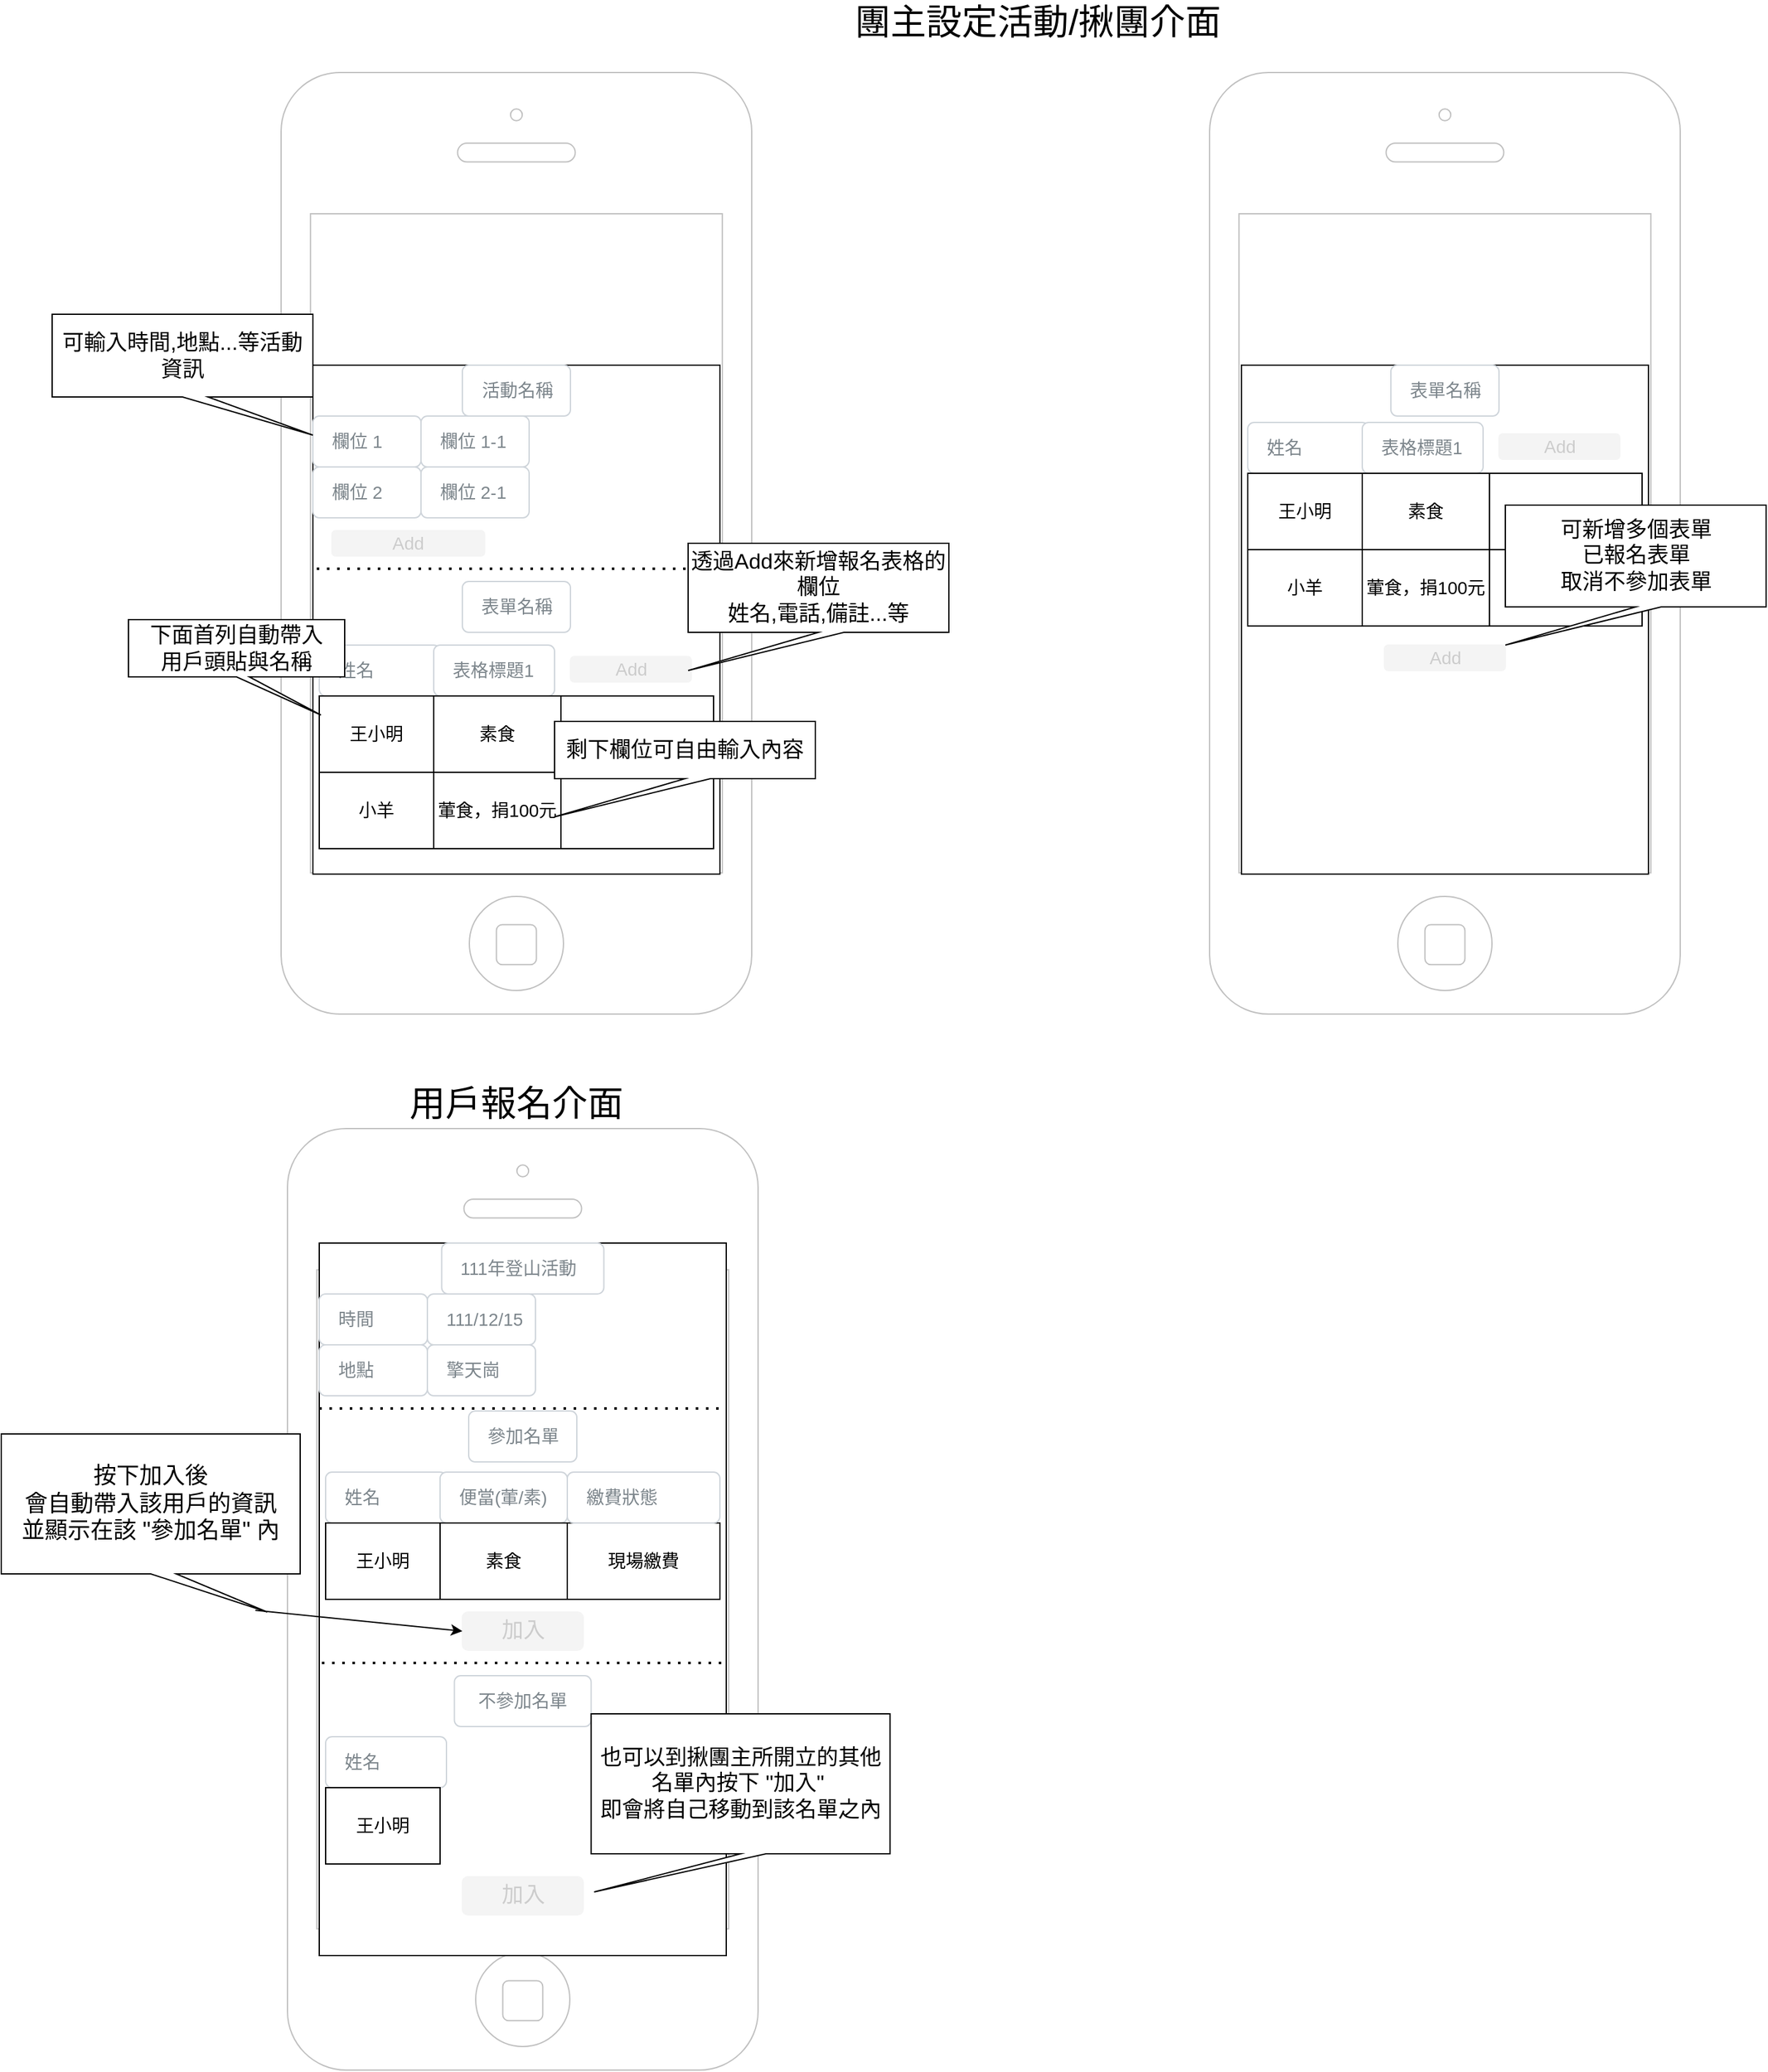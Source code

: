 <mxfile version="20.4.0" type="device"><diagram id="giYaGaW8oKe5VttbRhEK" name="第 1 页"><mxGraphModel dx="2842" dy="2111" grid="1" gridSize="10" guides="1" tooltips="1" connect="1" arrows="1" fold="1" page="1" pageScale="1" pageWidth="827" pageHeight="1169" math="0" shadow="0"><root><mxCell id="0"/><mxCell id="1" parent="0"/><mxCell id="SN0rYoT0avZYGw4YoGIq-5" value="" style="html=1;verticalLabelPosition=bottom;labelBackgroundColor=#ffffff;verticalAlign=top;shadow=0;dashed=0;strokeWidth=1;shape=mxgraph.ios7.misc.iphone;strokeColor=#c0c0c0;fontSize=17;" vertex="1" parent="1"><mxGeometry x="-170" y="30" width="370" height="740" as="geometry"/></mxCell><mxCell id="SN0rYoT0avZYGw4YoGIq-1" value="" style="rounded=0;whiteSpace=wrap;html=1;" vertex="1" parent="1"><mxGeometry x="-145" y="260" width="320" height="400" as="geometry"/></mxCell><mxCell id="SN0rYoT0avZYGw4YoGIq-20" value="活動名稱" style="html=1;shadow=0;dashed=0;shape=mxgraph.bootstrap.rrect;rSize=5;strokeColor=#CED4DA;html=1;whiteSpace=wrap;fillColor=#FFFFFF;fontColor=#7D868C;align=left;spacing=15;fontSize=14;" vertex="1" parent="1"><mxGeometry x="-27.5" y="260" width="85" height="40" as="geometry"/></mxCell><mxCell id="SN0rYoT0avZYGw4YoGIq-23" value="欄位 1" style="html=1;shadow=0;dashed=0;shape=mxgraph.bootstrap.rrect;rSize=5;strokeColor=#CED4DA;html=1;whiteSpace=wrap;fillColor=#FFFFFF;fontColor=#7D868C;align=left;spacing=15;fontSize=14;" vertex="1" parent="1"><mxGeometry x="-145" y="300" width="85" height="40" as="geometry"/></mxCell><mxCell id="SN0rYoT0avZYGw4YoGIq-24" value="欄位 1-1" style="html=1;shadow=0;dashed=0;shape=mxgraph.bootstrap.rrect;rSize=5;strokeColor=#CED4DA;html=1;whiteSpace=wrap;fillColor=#FFFFFF;fontColor=#7D868C;align=left;spacing=15;fontSize=14;" vertex="1" parent="1"><mxGeometry x="-60" y="300" width="85" height="40" as="geometry"/></mxCell><mxCell id="SN0rYoT0avZYGw4YoGIq-25" value="欄位 2" style="html=1;shadow=0;dashed=0;shape=mxgraph.bootstrap.rrect;rSize=5;strokeColor=#CED4DA;html=1;whiteSpace=wrap;fillColor=#FFFFFF;fontColor=#7D868C;align=left;spacing=15;fontSize=14;" vertex="1" parent="1"><mxGeometry x="-145" y="340" width="85" height="40" as="geometry"/></mxCell><mxCell id="SN0rYoT0avZYGw4YoGIq-26" value="欄位 2-1" style="html=1;shadow=0;dashed=0;shape=mxgraph.bootstrap.rrect;rSize=5;strokeColor=#CED4DA;html=1;whiteSpace=wrap;fillColor=#FFFFFF;fontColor=#7D868C;align=left;spacing=15;fontSize=14;" vertex="1" parent="1"><mxGeometry x="-60" y="340" width="85" height="40" as="geometry"/></mxCell><mxCell id="SN0rYoT0avZYGw4YoGIq-27" value="&lt;font style=&quot;font-size: 14px;&quot;&gt;Add&lt;/font&gt;" style="rounded=1;html=1;shadow=0;dashed=0;whiteSpace=wrap;fontSize=10;fillColor=#F4F4F4;align=center;strokeColor=#F4F4F4;fontColor=#CCCCCC;" vertex="1" parent="1"><mxGeometry x="-130" y="390" width="120" height="20" as="geometry"/></mxCell><mxCell id="SN0rYoT0avZYGw4YoGIq-28" value="&lt;font style=&quot;font-size: 17px;&quot;&gt;可輸入時間,地點...等活動資訊&lt;/font&gt;" style="shape=callout;whiteSpace=wrap;html=1;perimeter=calloutPerimeter;strokeColor=default;fontSize=14;position2=1;" vertex="1" parent="1"><mxGeometry x="-350" y="220" width="205" height="95" as="geometry"/></mxCell><mxCell id="SN0rYoT0avZYGw4YoGIq-31" value="" style="endArrow=none;dashed=1;html=1;dashPattern=1 3;strokeWidth=2;rounded=0;fontSize=14;exitX=-0.003;exitY=0.4;exitDx=0;exitDy=0;exitPerimeter=0;entryX=0.984;entryY=0.4;entryDx=0;entryDy=0;entryPerimeter=0;" edge="1" parent="1"><mxGeometry width="50" height="50" relative="1" as="geometry"><mxPoint x="-141.96" y="420" as="sourcePoint"/><mxPoint x="173.88" y="420" as="targetPoint"/></mxGeometry></mxCell><mxCell id="SN0rYoT0avZYGw4YoGIq-33" value="姓名" style="html=1;shadow=0;dashed=0;shape=mxgraph.bootstrap.rrect;rSize=5;strokeColor=#CED4DA;html=1;whiteSpace=wrap;fillColor=#FFFFFF;fontColor=#7D868C;align=left;spacing=15;fontSize=14;" vertex="1" parent="1"><mxGeometry x="-140" y="480" width="95" height="40" as="geometry"/></mxCell><mxCell id="SN0rYoT0avZYGw4YoGIq-36" value="表格標題1" style="html=1;shadow=0;dashed=0;shape=mxgraph.bootstrap.rrect;rSize=5;strokeColor=#CED4DA;html=1;whiteSpace=wrap;fillColor=#FFFFFF;fontColor=#7D868C;align=left;spacing=15;fontSize=14;" vertex="1" parent="1"><mxGeometry x="-50" y="480" width="95" height="40" as="geometry"/></mxCell><mxCell id="SN0rYoT0avZYGw4YoGIq-37" value="&lt;font style=&quot;font-size: 14px;&quot;&gt;Add&lt;/font&gt;" style="rounded=1;html=1;shadow=0;dashed=0;whiteSpace=wrap;fontSize=10;fillColor=#F4F4F4;align=center;strokeColor=#F4F4F4;fontColor=#CCCCCC;" vertex="1" parent="1"><mxGeometry x="57.5" y="489" width="95" height="20" as="geometry"/></mxCell><mxCell id="SN0rYoT0avZYGw4YoGIq-38" value="&lt;font style=&quot;font-size: 17px;&quot;&gt;透過Add來新增報名表格的欄位&lt;br&gt;姓名,電話,備註...等&lt;/font&gt;" style="shape=callout;whiteSpace=wrap;html=1;perimeter=calloutPerimeter;strokeColor=default;fontSize=14;position2=0;" vertex="1" parent="1"><mxGeometry x="150" y="400" width="205" height="100" as="geometry"/></mxCell><mxCell id="SN0rYoT0avZYGw4YoGIq-39" value="" style="shape=table;html=1;whiteSpace=wrap;startSize=0;container=1;collapsible=0;childLayout=tableLayout;strokeColor=default;fontSize=14;" vertex="1" parent="1"><mxGeometry x="-140" y="520" width="310" height="120" as="geometry"/></mxCell><mxCell id="SN0rYoT0avZYGw4YoGIq-40" value="" style="shape=tableRow;horizontal=0;startSize=0;swimlaneHead=0;swimlaneBody=0;top=0;left=0;bottom=0;right=0;collapsible=0;dropTarget=0;fillColor=none;points=[[0,0.5],[1,0.5]];portConstraint=eastwest;strokeColor=default;fontSize=14;" vertex="1" parent="SN0rYoT0avZYGw4YoGIq-39"><mxGeometry width="310" height="60" as="geometry"/></mxCell><mxCell id="SN0rYoT0avZYGw4YoGIq-41" value="&lt;div style=&quot;text-align: left;&quot;&gt;&lt;span style=&quot;background-color: initial;&quot;&gt;王小明&lt;/span&gt;&lt;/div&gt;" style="shape=partialRectangle;html=1;whiteSpace=wrap;connectable=0;fillColor=none;top=0;left=0;bottom=0;right=0;overflow=hidden;strokeColor=default;fontSize=14;" vertex="1" parent="SN0rYoT0avZYGw4YoGIq-40"><mxGeometry width="90" height="60" as="geometry"><mxRectangle width="90" height="60" as="alternateBounds"/></mxGeometry></mxCell><mxCell id="SN0rYoT0avZYGw4YoGIq-42" value="素食" style="shape=partialRectangle;html=1;whiteSpace=wrap;connectable=0;fillColor=none;top=0;left=0;bottom=0;right=0;overflow=hidden;strokeColor=default;fontSize=14;" vertex="1" parent="SN0rYoT0avZYGw4YoGIq-40"><mxGeometry x="90" width="100" height="60" as="geometry"><mxRectangle width="100" height="60" as="alternateBounds"/></mxGeometry></mxCell><mxCell id="SN0rYoT0avZYGw4YoGIq-43" value="" style="shape=partialRectangle;html=1;whiteSpace=wrap;connectable=0;fillColor=none;top=0;left=0;bottom=0;right=0;overflow=hidden;strokeColor=default;fontSize=14;" vertex="1" parent="SN0rYoT0avZYGw4YoGIq-40"><mxGeometry x="190" width="120" height="60" as="geometry"><mxRectangle width="120" height="60" as="alternateBounds"/></mxGeometry></mxCell><mxCell id="SN0rYoT0avZYGw4YoGIq-44" value="" style="shape=tableRow;horizontal=0;startSize=0;swimlaneHead=0;swimlaneBody=0;top=0;left=0;bottom=0;right=0;collapsible=0;dropTarget=0;fillColor=none;points=[[0,0.5],[1,0.5]];portConstraint=eastwest;strokeColor=default;fontSize=14;" vertex="1" parent="SN0rYoT0avZYGw4YoGIq-39"><mxGeometry y="60" width="310" height="60" as="geometry"/></mxCell><mxCell id="SN0rYoT0avZYGw4YoGIq-45" value="小羊" style="shape=partialRectangle;html=1;whiteSpace=wrap;connectable=0;fillColor=none;top=0;left=0;bottom=0;right=0;overflow=hidden;strokeColor=default;fontSize=14;" vertex="1" parent="SN0rYoT0avZYGw4YoGIq-44"><mxGeometry width="90" height="60" as="geometry"><mxRectangle width="90" height="60" as="alternateBounds"/></mxGeometry></mxCell><mxCell id="SN0rYoT0avZYGw4YoGIq-46" value="葷食，捐100元" style="shape=partialRectangle;html=1;whiteSpace=wrap;connectable=0;fillColor=none;top=0;left=0;bottom=0;right=0;overflow=hidden;strokeColor=default;fontSize=14;" vertex="1" parent="SN0rYoT0avZYGw4YoGIq-44"><mxGeometry x="90" width="100" height="60" as="geometry"><mxRectangle width="100" height="60" as="alternateBounds"/></mxGeometry></mxCell><mxCell id="SN0rYoT0avZYGw4YoGIq-47" value="" style="shape=partialRectangle;html=1;whiteSpace=wrap;connectable=0;fillColor=none;top=0;left=0;bottom=0;right=0;overflow=hidden;strokeColor=default;fontSize=14;" vertex="1" parent="SN0rYoT0avZYGw4YoGIq-44"><mxGeometry x="190" width="120" height="60" as="geometry"><mxRectangle width="120" height="60" as="alternateBounds"/></mxGeometry></mxCell><mxCell id="SN0rYoT0avZYGw4YoGIq-52" value="&lt;font style=&quot;font-size: 17px;&quot;&gt;下面首列自動帶入&lt;br&gt;用戶頭貼與名稱&lt;/font&gt;" style="shape=callout;whiteSpace=wrap;html=1;perimeter=calloutPerimeter;strokeColor=default;fontSize=14;position2=0.89;base=10;" vertex="1" parent="1"><mxGeometry x="-290" y="460" width="170" height="75" as="geometry"/></mxCell><mxCell id="SN0rYoT0avZYGw4YoGIq-54" value="&lt;font style=&quot;font-size: 17px;&quot;&gt;剩下欄位可自由輸入內容&lt;/font&gt;" style="shape=callout;whiteSpace=wrap;html=1;perimeter=calloutPerimeter;strokeColor=default;fontSize=14;position2=0;" vertex="1" parent="1"><mxGeometry x="45" y="540" width="205" height="75" as="geometry"/></mxCell><mxCell id="SN0rYoT0avZYGw4YoGIq-86" value="表單名稱" style="html=1;shadow=0;dashed=0;shape=mxgraph.bootstrap.rrect;rSize=5;strokeColor=#CED4DA;html=1;whiteSpace=wrap;fillColor=#FFFFFF;fontColor=#7D868C;align=center;spacing=15;fontSize=14;" vertex="1" parent="1"><mxGeometry x="-27.5" y="430" width="85" height="40" as="geometry"/></mxCell><mxCell id="SN0rYoT0avZYGw4YoGIq-114" value="" style="html=1;verticalLabelPosition=bottom;labelBackgroundColor=#ffffff;verticalAlign=top;shadow=0;dashed=0;strokeWidth=1;shape=mxgraph.ios7.misc.iphone;strokeColor=#c0c0c0;fontSize=17;" vertex="1" parent="1"><mxGeometry x="560" y="30" width="370" height="740" as="geometry"/></mxCell><mxCell id="SN0rYoT0avZYGw4YoGIq-115" value="" style="rounded=0;whiteSpace=wrap;html=1;" vertex="1" parent="1"><mxGeometry x="585" y="260" width="320" height="400" as="geometry"/></mxCell><mxCell id="SN0rYoT0avZYGw4YoGIq-124" value="姓名" style="html=1;shadow=0;dashed=0;shape=mxgraph.bootstrap.rrect;rSize=5;strokeColor=#CED4DA;html=1;whiteSpace=wrap;fillColor=#FFFFFF;fontColor=#7D868C;align=left;spacing=15;fontSize=14;" vertex="1" parent="1"><mxGeometry x="590" y="305" width="95" height="40" as="geometry"/></mxCell><mxCell id="SN0rYoT0avZYGw4YoGIq-125" value="表格標題1" style="html=1;shadow=0;dashed=0;shape=mxgraph.bootstrap.rrect;rSize=5;strokeColor=#CED4DA;html=1;whiteSpace=wrap;fillColor=#FFFFFF;fontColor=#7D868C;align=left;spacing=15;fontSize=14;" vertex="1" parent="1"><mxGeometry x="680" y="305" width="95" height="40" as="geometry"/></mxCell><mxCell id="SN0rYoT0avZYGw4YoGIq-126" value="&lt;font style=&quot;font-size: 14px;&quot;&gt;Add&lt;/font&gt;" style="rounded=1;html=1;shadow=0;dashed=0;whiteSpace=wrap;fontSize=10;fillColor=#F4F4F4;align=center;strokeColor=#F4F4F4;fontColor=#CCCCCC;" vertex="1" parent="1"><mxGeometry x="787.5" y="314" width="95" height="20" as="geometry"/></mxCell><mxCell id="SN0rYoT0avZYGw4YoGIq-128" value="" style="shape=table;html=1;whiteSpace=wrap;startSize=0;container=1;collapsible=0;childLayout=tableLayout;strokeColor=default;fontSize=14;" vertex="1" parent="1"><mxGeometry x="590" y="345" width="310" height="120" as="geometry"/></mxCell><mxCell id="SN0rYoT0avZYGw4YoGIq-129" value="" style="shape=tableRow;horizontal=0;startSize=0;swimlaneHead=0;swimlaneBody=0;top=0;left=0;bottom=0;right=0;collapsible=0;dropTarget=0;fillColor=none;points=[[0,0.5],[1,0.5]];portConstraint=eastwest;strokeColor=default;fontSize=14;" vertex="1" parent="SN0rYoT0avZYGw4YoGIq-128"><mxGeometry width="310" height="60" as="geometry"/></mxCell><mxCell id="SN0rYoT0avZYGw4YoGIq-130" value="&lt;div style=&quot;text-align: left;&quot;&gt;&lt;span style=&quot;background-color: initial;&quot;&gt;王小明&lt;/span&gt;&lt;/div&gt;" style="shape=partialRectangle;html=1;whiteSpace=wrap;connectable=0;fillColor=none;top=0;left=0;bottom=0;right=0;overflow=hidden;strokeColor=default;fontSize=14;" vertex="1" parent="SN0rYoT0avZYGw4YoGIq-129"><mxGeometry width="90" height="60" as="geometry"><mxRectangle width="90" height="60" as="alternateBounds"/></mxGeometry></mxCell><mxCell id="SN0rYoT0avZYGw4YoGIq-131" value="素食" style="shape=partialRectangle;html=1;whiteSpace=wrap;connectable=0;fillColor=none;top=0;left=0;bottom=0;right=0;overflow=hidden;strokeColor=default;fontSize=14;" vertex="1" parent="SN0rYoT0avZYGw4YoGIq-129"><mxGeometry x="90" width="100" height="60" as="geometry"><mxRectangle width="100" height="60" as="alternateBounds"/></mxGeometry></mxCell><mxCell id="SN0rYoT0avZYGw4YoGIq-132" value="" style="shape=partialRectangle;html=1;whiteSpace=wrap;connectable=0;fillColor=none;top=0;left=0;bottom=0;right=0;overflow=hidden;strokeColor=default;fontSize=14;" vertex="1" parent="SN0rYoT0avZYGw4YoGIq-129"><mxGeometry x="190" width="120" height="60" as="geometry"><mxRectangle width="120" height="60" as="alternateBounds"/></mxGeometry></mxCell><mxCell id="SN0rYoT0avZYGw4YoGIq-133" value="" style="shape=tableRow;horizontal=0;startSize=0;swimlaneHead=0;swimlaneBody=0;top=0;left=0;bottom=0;right=0;collapsible=0;dropTarget=0;fillColor=none;points=[[0,0.5],[1,0.5]];portConstraint=eastwest;strokeColor=default;fontSize=14;" vertex="1" parent="SN0rYoT0avZYGw4YoGIq-128"><mxGeometry y="60" width="310" height="60" as="geometry"/></mxCell><mxCell id="SN0rYoT0avZYGw4YoGIq-134" value="小羊" style="shape=partialRectangle;html=1;whiteSpace=wrap;connectable=0;fillColor=none;top=0;left=0;bottom=0;right=0;overflow=hidden;strokeColor=default;fontSize=14;" vertex="1" parent="SN0rYoT0avZYGw4YoGIq-133"><mxGeometry width="90" height="60" as="geometry"><mxRectangle width="90" height="60" as="alternateBounds"/></mxGeometry></mxCell><mxCell id="SN0rYoT0avZYGw4YoGIq-135" value="葷食，捐100元" style="shape=partialRectangle;html=1;whiteSpace=wrap;connectable=0;fillColor=none;top=0;left=0;bottom=0;right=0;overflow=hidden;strokeColor=default;fontSize=14;" vertex="1" parent="SN0rYoT0avZYGw4YoGIq-133"><mxGeometry x="90" width="100" height="60" as="geometry"><mxRectangle width="100" height="60" as="alternateBounds"/></mxGeometry></mxCell><mxCell id="SN0rYoT0avZYGw4YoGIq-136" value="" style="shape=partialRectangle;html=1;whiteSpace=wrap;connectable=0;fillColor=none;top=0;left=0;bottom=0;right=0;overflow=hidden;strokeColor=default;fontSize=14;" vertex="1" parent="SN0rYoT0avZYGw4YoGIq-133"><mxGeometry x="190" width="120" height="60" as="geometry"><mxRectangle width="120" height="60" as="alternateBounds"/></mxGeometry></mxCell><mxCell id="SN0rYoT0avZYGw4YoGIq-139" value="表單名稱" style="html=1;shadow=0;dashed=0;shape=mxgraph.bootstrap.rrect;rSize=5;strokeColor=#CED4DA;html=1;whiteSpace=wrap;fillColor=#FFFFFF;fontColor=#7D868C;align=center;spacing=15;fontSize=14;" vertex="1" parent="1"><mxGeometry x="702.5" y="260" width="85" height="40" as="geometry"/></mxCell><mxCell id="SN0rYoT0avZYGw4YoGIq-140" value="&lt;font style=&quot;font-size: 14px;&quot;&gt;Add&lt;/font&gt;" style="rounded=1;html=1;shadow=0;dashed=0;whiteSpace=wrap;fontSize=10;fillColor=#F4F4F4;align=center;strokeColor=#F4F4F4;fontColor=#CCCCCC;" vertex="1" parent="1"><mxGeometry x="697.5" y="480" width="95" height="20" as="geometry"/></mxCell><mxCell id="SN0rYoT0avZYGw4YoGIq-141" value="&lt;font style=&quot;font-size: 17px;&quot;&gt;可新增多個表單&lt;br&gt;已報名表單&lt;br&gt;取消不參加表單&lt;/font&gt;" style="shape=callout;whiteSpace=wrap;html=1;perimeter=calloutPerimeter;strokeColor=default;fontSize=14;position2=0;" vertex="1" parent="1"><mxGeometry x="792.5" y="370" width="205" height="110" as="geometry"/></mxCell><mxCell id="SN0rYoT0avZYGw4YoGIq-142" value="" style="html=1;verticalLabelPosition=bottom;labelBackgroundColor=#ffffff;verticalAlign=top;shadow=0;dashed=0;strokeWidth=1;shape=mxgraph.ios7.misc.iphone;strokeColor=#c0c0c0;fontSize=17;" vertex="1" parent="1"><mxGeometry x="-165" y="860" width="370" height="740" as="geometry"/></mxCell><mxCell id="SN0rYoT0avZYGw4YoGIq-143" value="" style="rounded=0;whiteSpace=wrap;html=1;" vertex="1" parent="1"><mxGeometry x="-140" y="950" width="320" height="560" as="geometry"/></mxCell><mxCell id="SN0rYoT0avZYGw4YoGIq-144" value="111年登山活動" style="html=1;shadow=0;dashed=0;shape=mxgraph.bootstrap.rrect;rSize=5;strokeColor=#CED4DA;html=1;whiteSpace=wrap;fillColor=#FFFFFF;fontColor=#7D868C;align=left;spacing=15;fontSize=14;" vertex="1" parent="1"><mxGeometry x="-43.75" y="950" width="127.5" height="40" as="geometry"/></mxCell><mxCell id="SN0rYoT0avZYGw4YoGIq-145" value="時間&lt;span style=&quot;white-space: pre;&quot;&gt;&#9;&lt;/span&gt;&lt;br&gt;" style="html=1;shadow=0;dashed=0;shape=mxgraph.bootstrap.rrect;rSize=5;strokeColor=#CED4DA;html=1;whiteSpace=wrap;fillColor=#FFFFFF;fontColor=#7D868C;align=left;spacing=15;fontSize=14;" vertex="1" parent="1"><mxGeometry x="-140" y="990" width="85" height="40" as="geometry"/></mxCell><mxCell id="SN0rYoT0avZYGw4YoGIq-146" value="111/12/15" style="html=1;shadow=0;dashed=0;shape=mxgraph.bootstrap.rrect;rSize=5;strokeColor=#CED4DA;html=1;whiteSpace=wrap;fillColor=#FFFFFF;fontColor=#7D868C;align=left;spacing=15;fontSize=14;" vertex="1" parent="1"><mxGeometry x="-55" y="990" width="85" height="40" as="geometry"/></mxCell><mxCell id="SN0rYoT0avZYGw4YoGIq-147" value="地點&lt;span style=&quot;white-space: pre;&quot;&gt;&#9;&lt;/span&gt;" style="html=1;shadow=0;dashed=0;shape=mxgraph.bootstrap.rrect;rSize=5;strokeColor=#CED4DA;html=1;whiteSpace=wrap;fillColor=#FFFFFF;fontColor=#7D868C;align=left;spacing=15;fontSize=14;" vertex="1" parent="1"><mxGeometry x="-140" y="1030" width="85" height="40" as="geometry"/></mxCell><mxCell id="SN0rYoT0avZYGw4YoGIq-148" value="擎天崗" style="html=1;shadow=0;dashed=0;shape=mxgraph.bootstrap.rrect;rSize=5;strokeColor=#CED4DA;html=1;whiteSpace=wrap;fillColor=#FFFFFF;fontColor=#7D868C;align=left;spacing=15;fontSize=14;" vertex="1" parent="1"><mxGeometry x="-55" y="1030" width="85" height="40" as="geometry"/></mxCell><mxCell id="SN0rYoT0avZYGw4YoGIq-151" value="" style="endArrow=none;dashed=1;html=1;dashPattern=1 3;strokeWidth=2;rounded=0;fontSize=14;exitX=-0.003;exitY=0.4;exitDx=0;exitDy=0;exitPerimeter=0;entryX=0.984;entryY=0.4;entryDx=0;entryDy=0;entryPerimeter=0;" edge="1" parent="1"><mxGeometry width="50" height="50" relative="1" as="geometry"><mxPoint x="-140.0" y="1080" as="sourcePoint"/><mxPoint x="175.84" y="1080" as="targetPoint"/></mxGeometry></mxCell><mxCell id="SN0rYoT0avZYGw4YoGIq-152" value="姓名" style="html=1;shadow=0;dashed=0;shape=mxgraph.bootstrap.rrect;rSize=5;strokeColor=#CED4DA;html=1;whiteSpace=wrap;fillColor=#FFFFFF;fontColor=#7D868C;align=left;spacing=15;fontSize=14;" vertex="1" parent="1"><mxGeometry x="-135" y="1130" width="95" height="40" as="geometry"/></mxCell><mxCell id="SN0rYoT0avZYGw4YoGIq-153" value="便當(葷/素)" style="html=1;shadow=0;dashed=0;shape=mxgraph.bootstrap.rrect;rSize=5;strokeColor=#CED4DA;html=1;whiteSpace=wrap;fillColor=#FFFFFF;fontColor=#7D868C;align=left;spacing=15;fontSize=14;" vertex="1" parent="1"><mxGeometry x="-45" y="1130" width="100" height="40" as="geometry"/></mxCell><mxCell id="SN0rYoT0avZYGw4YoGIq-156" value="" style="shape=table;html=1;whiteSpace=wrap;startSize=0;container=1;collapsible=0;childLayout=tableLayout;strokeColor=default;fontSize=14;" vertex="1" parent="1"><mxGeometry x="-135" y="1170" width="310" height="60" as="geometry"/></mxCell><mxCell id="SN0rYoT0avZYGw4YoGIq-157" value="" style="shape=tableRow;horizontal=0;startSize=0;swimlaneHead=0;swimlaneBody=0;top=0;left=0;bottom=0;right=0;collapsible=0;dropTarget=0;fillColor=none;points=[[0,0.5],[1,0.5]];portConstraint=eastwest;strokeColor=default;fontSize=14;" vertex="1" parent="SN0rYoT0avZYGw4YoGIq-156"><mxGeometry width="310" height="60" as="geometry"/></mxCell><mxCell id="SN0rYoT0avZYGw4YoGIq-158" value="&lt;div style=&quot;text-align: left;&quot;&gt;&lt;span style=&quot;background-color: initial;&quot;&gt;王小明&lt;/span&gt;&lt;/div&gt;" style="shape=partialRectangle;html=1;whiteSpace=wrap;connectable=0;fillColor=none;top=0;left=0;bottom=0;right=0;overflow=hidden;strokeColor=default;fontSize=14;" vertex="1" parent="SN0rYoT0avZYGw4YoGIq-157"><mxGeometry width="90" height="60" as="geometry"><mxRectangle width="90" height="60" as="alternateBounds"/></mxGeometry></mxCell><mxCell id="SN0rYoT0avZYGw4YoGIq-159" value="素食" style="shape=partialRectangle;html=1;whiteSpace=wrap;connectable=0;fillColor=none;top=0;left=0;bottom=0;right=0;overflow=hidden;strokeColor=default;fontSize=14;" vertex="1" parent="SN0rYoT0avZYGw4YoGIq-157"><mxGeometry x="90" width="100" height="60" as="geometry"><mxRectangle width="100" height="60" as="alternateBounds"/></mxGeometry></mxCell><mxCell id="SN0rYoT0avZYGw4YoGIq-160" value="現場繳費" style="shape=partialRectangle;html=1;whiteSpace=wrap;connectable=0;fillColor=none;top=0;left=0;bottom=0;right=0;overflow=hidden;strokeColor=default;fontSize=14;" vertex="1" parent="SN0rYoT0avZYGw4YoGIq-157"><mxGeometry x="190" width="120" height="60" as="geometry"><mxRectangle width="120" height="60" as="alternateBounds"/></mxGeometry></mxCell><mxCell id="SN0rYoT0avZYGw4YoGIq-167" value="參加名單" style="html=1;shadow=0;dashed=0;shape=mxgraph.bootstrap.rrect;rSize=5;strokeColor=#CED4DA;html=1;whiteSpace=wrap;fillColor=#FFFFFF;fontColor=#7D868C;align=center;spacing=15;fontSize=14;" vertex="1" parent="1"><mxGeometry x="-22.5" y="1082" width="85" height="40" as="geometry"/></mxCell><mxCell id="SN0rYoT0avZYGw4YoGIq-168" value="繳費狀態" style="html=1;shadow=0;dashed=0;shape=mxgraph.bootstrap.rrect;rSize=5;strokeColor=#CED4DA;html=1;whiteSpace=wrap;fillColor=#FFFFFF;fontColor=#7D868C;align=left;spacing=15;fontSize=14;" vertex="1" parent="1"><mxGeometry x="55" y="1130" width="120" height="40" as="geometry"/></mxCell><mxCell id="SN0rYoT0avZYGw4YoGIq-169" value="&lt;font style=&quot;font-size: 17px;&quot;&gt;加入&lt;/font&gt;" style="rounded=1;html=1;shadow=0;dashed=0;whiteSpace=wrap;fontSize=10;fillColor=#F4F4F4;align=center;strokeColor=#F4F4F4;fontColor=#CCCCCC;" vertex="1" parent="1"><mxGeometry x="-27.5" y="1240" width="95" height="30" as="geometry"/></mxCell><mxCell id="SN0rYoT0avZYGw4YoGIq-170" value="姓名" style="html=1;shadow=0;dashed=0;shape=mxgraph.bootstrap.rrect;rSize=5;strokeColor=#CED4DA;html=1;whiteSpace=wrap;fillColor=#FFFFFF;fontColor=#7D868C;align=left;spacing=15;fontSize=14;" vertex="1" parent="1"><mxGeometry x="-135" y="1338" width="95" height="40" as="geometry"/></mxCell><mxCell id="SN0rYoT0avZYGw4YoGIq-172" value="" style="shape=table;html=1;whiteSpace=wrap;startSize=0;container=1;collapsible=0;childLayout=tableLayout;strokeColor=default;fontSize=14;" vertex="1" parent="1"><mxGeometry x="-135" y="1378" width="90" height="60" as="geometry"/></mxCell><mxCell id="SN0rYoT0avZYGw4YoGIq-173" value="" style="shape=tableRow;horizontal=0;startSize=0;swimlaneHead=0;swimlaneBody=0;top=0;left=0;bottom=0;right=0;collapsible=0;dropTarget=0;fillColor=none;points=[[0,0.5],[1,0.5]];portConstraint=eastwest;strokeColor=default;fontSize=14;" vertex="1" parent="SN0rYoT0avZYGw4YoGIq-172"><mxGeometry width="90" height="60" as="geometry"/></mxCell><mxCell id="SN0rYoT0avZYGw4YoGIq-174" value="&lt;div style=&quot;text-align: left;&quot;&gt;&lt;span style=&quot;background-color: initial;&quot;&gt;王小明&lt;/span&gt;&lt;/div&gt;" style="shape=partialRectangle;html=1;whiteSpace=wrap;connectable=0;fillColor=none;top=0;left=0;bottom=0;right=0;overflow=hidden;strokeColor=default;fontSize=14;" vertex="1" parent="SN0rYoT0avZYGw4YoGIq-173"><mxGeometry width="90" height="60" as="geometry"><mxRectangle width="90" height="60" as="alternateBounds"/></mxGeometry></mxCell><mxCell id="SN0rYoT0avZYGw4YoGIq-177" value="不參加名單" style="html=1;shadow=0;dashed=0;shape=mxgraph.bootstrap.rrect;rSize=5;strokeColor=#CED4DA;html=1;whiteSpace=wrap;fillColor=#FFFFFF;fontColor=#7D868C;align=center;spacing=15;fontSize=14;" vertex="1" parent="1"><mxGeometry x="-33.75" y="1290" width="107.5" height="40" as="geometry"/></mxCell><mxCell id="SN0rYoT0avZYGw4YoGIq-179" value="&lt;font style=&quot;font-size: 17px;&quot;&gt;加入&lt;/font&gt;" style="rounded=1;html=1;shadow=0;dashed=0;whiteSpace=wrap;fontSize=10;fillColor=#F4F4F4;align=center;strokeColor=#F4F4F4;fontColor=#CCCCCC;" vertex="1" parent="1"><mxGeometry x="-27.5" y="1448" width="95" height="30" as="geometry"/></mxCell><mxCell id="SN0rYoT0avZYGw4YoGIq-180" value="" style="endArrow=none;dashed=1;html=1;dashPattern=1 3;strokeWidth=2;rounded=0;fontSize=14;exitX=-0.003;exitY=0.4;exitDx=0;exitDy=0;exitPerimeter=0;entryX=0.984;entryY=0.4;entryDx=0;entryDy=0;entryPerimeter=0;" edge="1" parent="1"><mxGeometry width="50" height="50" relative="1" as="geometry"><mxPoint x="-137.92" y="1280" as="sourcePoint"/><mxPoint x="177.92" y="1280" as="targetPoint"/></mxGeometry></mxCell><mxCell id="SN0rYoT0avZYGw4YoGIq-181" value="&lt;font style=&quot;font-size: 18px;&quot;&gt;按下加入後&lt;br&gt;會自動帶入該用戶的資訊&lt;br&gt;並顯示在該 &quot;參加名單&quot; 內&lt;/font&gt;" style="shape=callout;whiteSpace=wrap;html=1;perimeter=calloutPerimeter;strokeColor=default;fontSize=14;position2=0.89;" vertex="1" parent="1"><mxGeometry x="-390" y="1100" width="235" height="140" as="geometry"/></mxCell><mxCell id="SN0rYoT0avZYGw4YoGIq-182" value="" style="endArrow=classic;html=1;rounded=0;fontSize=17;entryX=0;entryY=0.5;entryDx=0;entryDy=0;exitX=0.85;exitY=0.99;exitDx=0;exitDy=0;exitPerimeter=0;" edge="1" parent="1" source="SN0rYoT0avZYGw4YoGIq-181" target="SN0rYoT0avZYGw4YoGIq-169"><mxGeometry width="50" height="50" relative="1" as="geometry"><mxPoint x="-265" y="1330" as="sourcePoint"/><mxPoint x="-215" y="1280" as="targetPoint"/></mxGeometry></mxCell><mxCell id="SN0rYoT0avZYGw4YoGIq-183" value="&lt;font style=&quot;font-size: 17px;&quot;&gt;也可以到揪團主所開立的其他名單內按下 &quot;加入&quot;&amp;nbsp;&lt;br&gt;即會將自己移動到該名單之內&lt;/font&gt;" style="shape=callout;whiteSpace=wrap;html=1;perimeter=calloutPerimeter;strokeColor=default;fontSize=14;position2=0.01;" vertex="1" parent="1"><mxGeometry x="73.75" y="1320" width="235" height="140" as="geometry"/></mxCell><mxCell id="SN0rYoT0avZYGw4YoGIq-184" value="&lt;font style=&quot;font-size: 28px;&quot;&gt;團主設定活動/揪團介面&lt;/font&gt;" style="text;html=1;strokeColor=none;fillColor=none;align=center;verticalAlign=middle;whiteSpace=wrap;rounded=0;fontSize=17;" vertex="1" parent="1"><mxGeometry x="270" y="-20" width="310" height="20" as="geometry"/></mxCell><mxCell id="SN0rYoT0avZYGw4YoGIq-185" value="&lt;font style=&quot;font-size: 28px;&quot;&gt;用戶報名介面&lt;/font&gt;" style="text;html=1;strokeColor=none;fillColor=none;align=center;verticalAlign=middle;whiteSpace=wrap;rounded=0;fontSize=17;" vertex="1" parent="1"><mxGeometry x="-140" y="830" width="310" height="20" as="geometry"/></mxCell></root></mxGraphModel></diagram></mxfile>